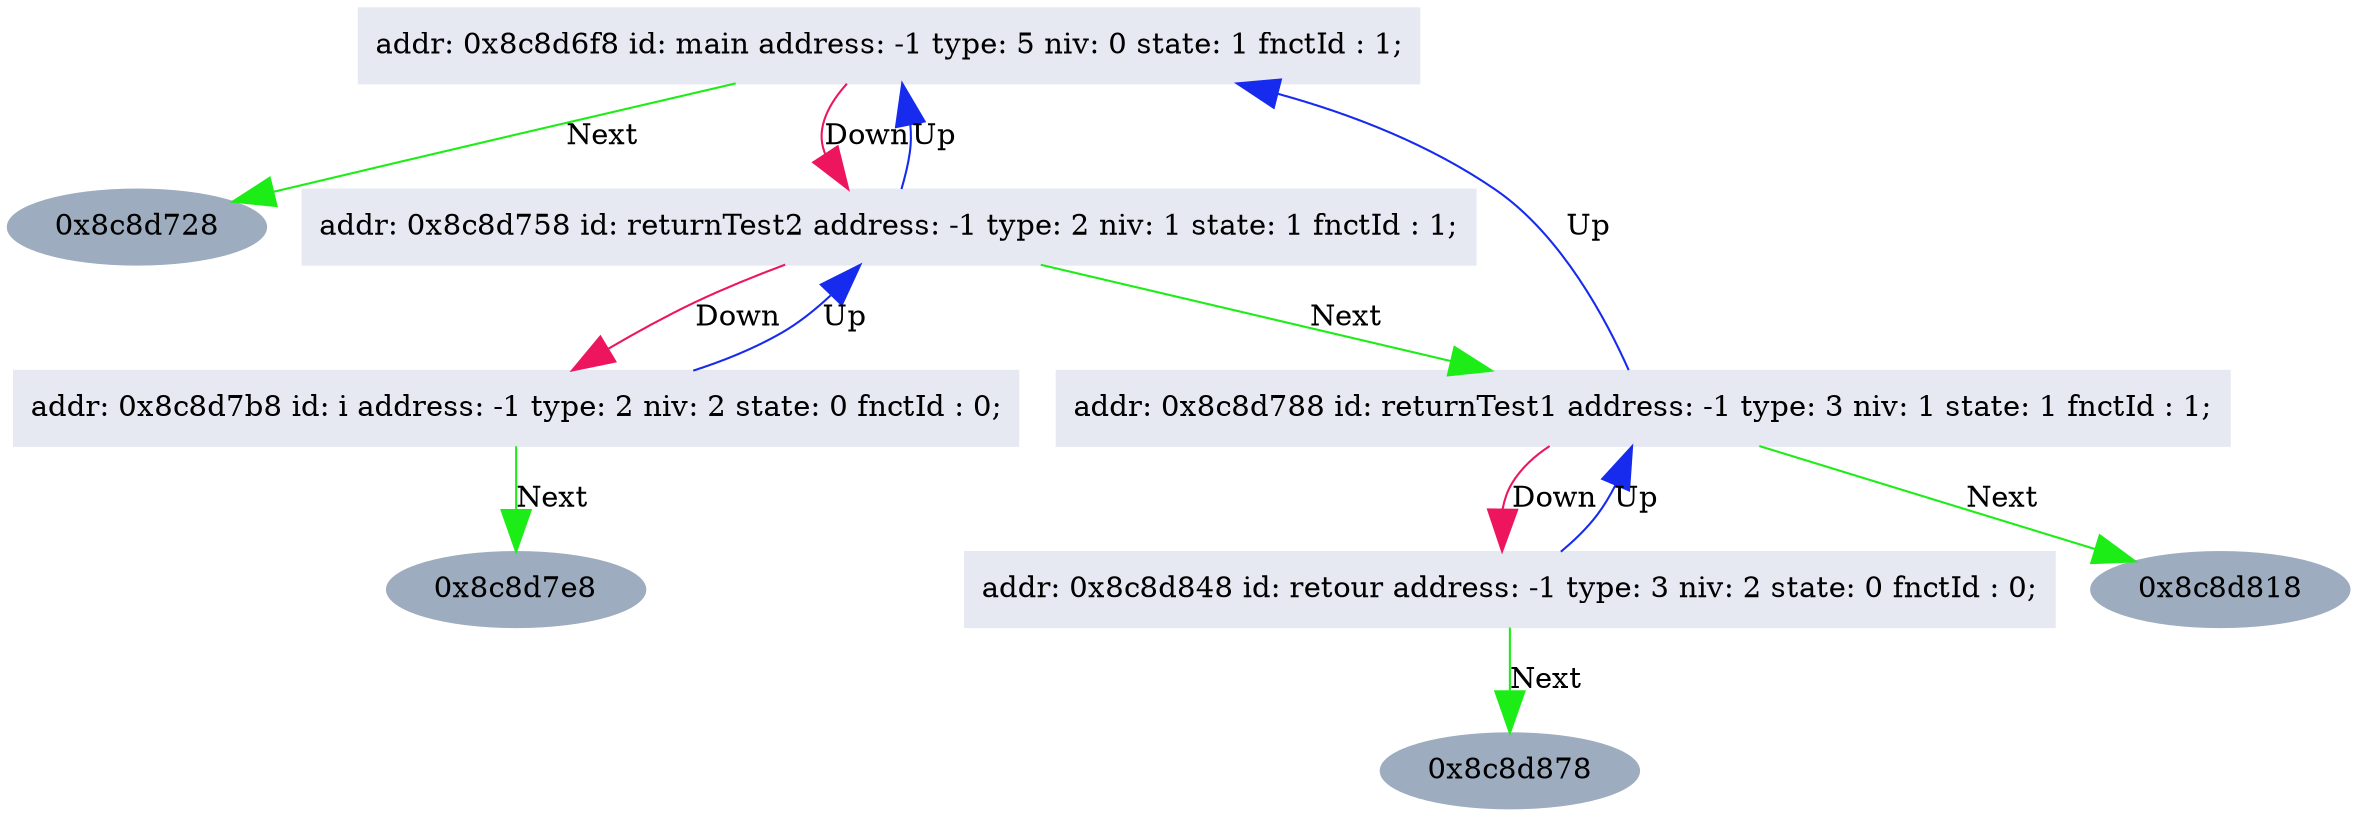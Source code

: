 //dot -Tjpg -oArbreGraph.jpg ArbreGraph.dot
digraph LSD12{
	bgcolor=white
	node [color="#9DACBF", fontcolor="#000000", style=filled];
	edge [arrowsize=2, color="#000000"];

// A remplacer avec ce qu'il y a entre ";*** BEGIN printTreeGraphViz(..) +locations ***" et ";*** END printTreeGraphViz(..) +locations ***"

"0x8c8d6f8";
"0x8c8d6f8"[shape=box, color="#e6e8f2", fontcolor="#000000",label="addr: 0x8c8d6f8 id: main address: -1 type: 5 niv: 0 state: 1 fnctId : 1;"];
"0x8c8d6f8" -> "0x8c8d728" [color="#1DED16", label="Next"];
"0x8c8d6f8" -> "0x8c8d758"[color="#ED165E", label="Down"];
"0x8c8d758";
"0x8c8d758"[shape=box, color="#e6e8f2", fontcolor="#000000",label="addr: 0x8c8d758 id: returnTest2 address: -1 type: 2 niv: 1 state: 1 fnctId : 1;"];
"0x8c8d758" -> "0x8c8d788" [color="#1DED16", label="Next"];
"0x8c8d758" -> "0x8c8d7b8"[color="#ED165E", label="Down"];
"0x8c8d758" -> "0x8c8d6f8"[color="#162BED", label="Up"];
"0x8c8d7b8";
"0x8c8d7b8"[shape=box, color="#e6e8f2", fontcolor="#000000",label="addr: 0x8c8d7b8 id: i address: -1 type: 2 niv: 2 state: 0 fnctId : 0;"];
"0x8c8d7b8" -> "0x8c8d7e8" [color="#1DED16", label="Next"];
"0x8c8d7b8" -> "0x8c8d758"[color="#162BED", label="Up"];
"0x8c8d788";
"0x8c8d788"[shape=box, color="#e6e8f2", fontcolor="#000000",label="addr: 0x8c8d788 id: returnTest1 address: -1 type: 3 niv: 1 state: 1 fnctId : 1;"];
"0x8c8d788" -> "0x8c8d818" [color="#1DED16", label="Next"];
"0x8c8d788" -> "0x8c8d848"[color="#ED165E", label="Down"];
"0x8c8d788" -> "0x8c8d6f8"[color="#162BED", label="Up"];
"0x8c8d848";
"0x8c8d848"[shape=box, color="#e6e8f2", fontcolor="#000000",label="addr: 0x8c8d848 id: retour address: -1 type: 3 niv: 2 state: 0 fnctId : 0;"];
"0x8c8d848" -> "0x8c8d878" [color="#1DED16", label="Next"];
"0x8c8d848" -> "0x8c8d788"[color="#162BED", label="Up"];

}
